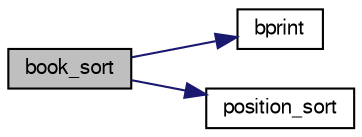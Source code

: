 digraph "book_sort"
{
 // LATEX_PDF_SIZE
  bgcolor="transparent";
  edge [fontname="FreeSans",fontsize="10",labelfontname="FreeSans",labelfontsize="10"];
  node [fontname="FreeSans",fontsize="10",shape=record];
  rankdir="LR";
  Node1 [label="book_sort",height=0.2,width=0.4,color="black", fillcolor="grey75", style="filled", fontcolor="black",tooltip="Sort a book."];
  Node1 -> Node2 [color="midnightblue",fontsize="10",style="solid",fontname="FreeSans"];
  Node2 [label="bprint",height=0.2,width=0.4,color="black",URL="$book_8c.html#a08ce2cc5efe2f2afd5556168775528b3",tooltip="print a message on stdout."];
  Node1 -> Node3 [color="midnightblue",fontsize="10",style="solid",fontname="FreeSans"];
  Node3 [label="position_sort",height=0.2,width=0.4,color="black",URL="$book_8c.html#a29d34f4c59b43a7e2719b633a80c56fb",tooltip="Sort the link moves."];
}
